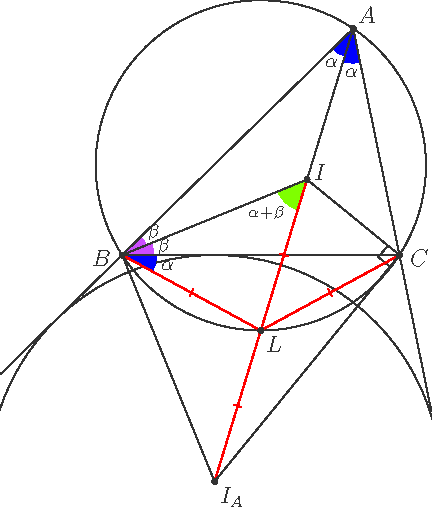import geometry;
size(9cm);

triangle t = triangleabc(5, 7, 6);

point A = t.C;
point B = t.A;
point C = t.B;

point I = incircle(t).C;

circle w = circle(t);

circle g = excircle(t.AB);

point Ia = g.C;

point L = intersectionpoints(line(A, I), w)[0];

pen penColor = rgb("333333");

//draw

draw(Label(), w, penColor);
clipdraw(Label(), g, penColor);


markangle(Label("$\alpha$", fontsize(10) + penColor), B, A, I, blue, n=1, radius=5mm, Fill(blue));
markangle(Label("$\alpha$", fontsize(10) + penColor), I, A, C, blue, n=1, radius=6mm, Fill(blue));
markangle(Label("$\alpha$", fontsize(10) + penColor), L, B, C, blue, n=1, radius=6mm, Fill(blue));

markangle(Label("$\beta$", fontsize(9) + penColor), I, B, A, yellow*0.3+purple, n=1, radius=4.5mm, Fill(yellow*0.3+purple));
markangle(Label("$\beta$", fontsize(9) + penColor), C, B, I, yellow*0.3+purple, n=1, radius=5.5mm, Fill(yellow*0.3+purple));

markrightangle(I, C, Ia, 7.5, penColor);
markangle(Label("$\alpha \! + \! \beta$", fontsize(7.5) + penColor), B, I, L, yellow+green, n=1, 
radius=5.5mm, Fill(yellow+green));

draw(segment(B, C), penColor);
draw(line(A, false, B), penColor);
draw(line(A, false, C), penColor);

draw(segment(I, L),  linewidth(0.7)+red, StickIntervalMarker(1, 1, 4, red));
draw(segment(Ia, L), linewidth(0.7)+red, StickIntervalMarker(1, 1, 4, red));
draw(segment(B, L),  linewidth(0.7)+red, StickIntervalMarker(1, 1, 4, red));
draw(segment(C, L),  linewidth(0.7)+red, StickIntervalMarker(1, 1, 4, red));
draw(segment(A, I),  penColor);
draw(segment(B, I),  penColor);
draw(segment(B, Ia), penColor);
draw(segment(C, Ia), penColor);
draw(segment(C, I),  penColor);


dot("$A$", A, N*0.7+E*0.7, fontsize(12) + penColor);
dot("$B$", B, W*1.5+S*0.2, fontsize(12) + penColor);
dot("$C$", C, E*1.5+S*0.2, fontsize(12) + penColor);
dot("$I$", I, N*0.5+E, fontsize(12) + penColor);
dot("$L$", L, SE, fontsize(12) + penColor);
dot("$I_A$", Ia, SE, fontsize(12) + penColor);


draw(box((0, 0), (-2.62, -1)), invisible);
